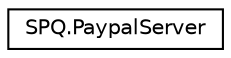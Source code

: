 digraph "Graphical Class Hierarchy"
{
  edge [fontname="Helvetica",fontsize="10",labelfontname="Helvetica",labelfontsize="10"];
  node [fontname="Helvetica",fontsize="10",shape=record];
  rankdir="LR";
  Node0 [label="SPQ.PaypalServer",height=0.2,width=0.4,color="black", fillcolor="white", style="filled",URL="$class_s_p_q_1_1_paypal_server.html"];
}
